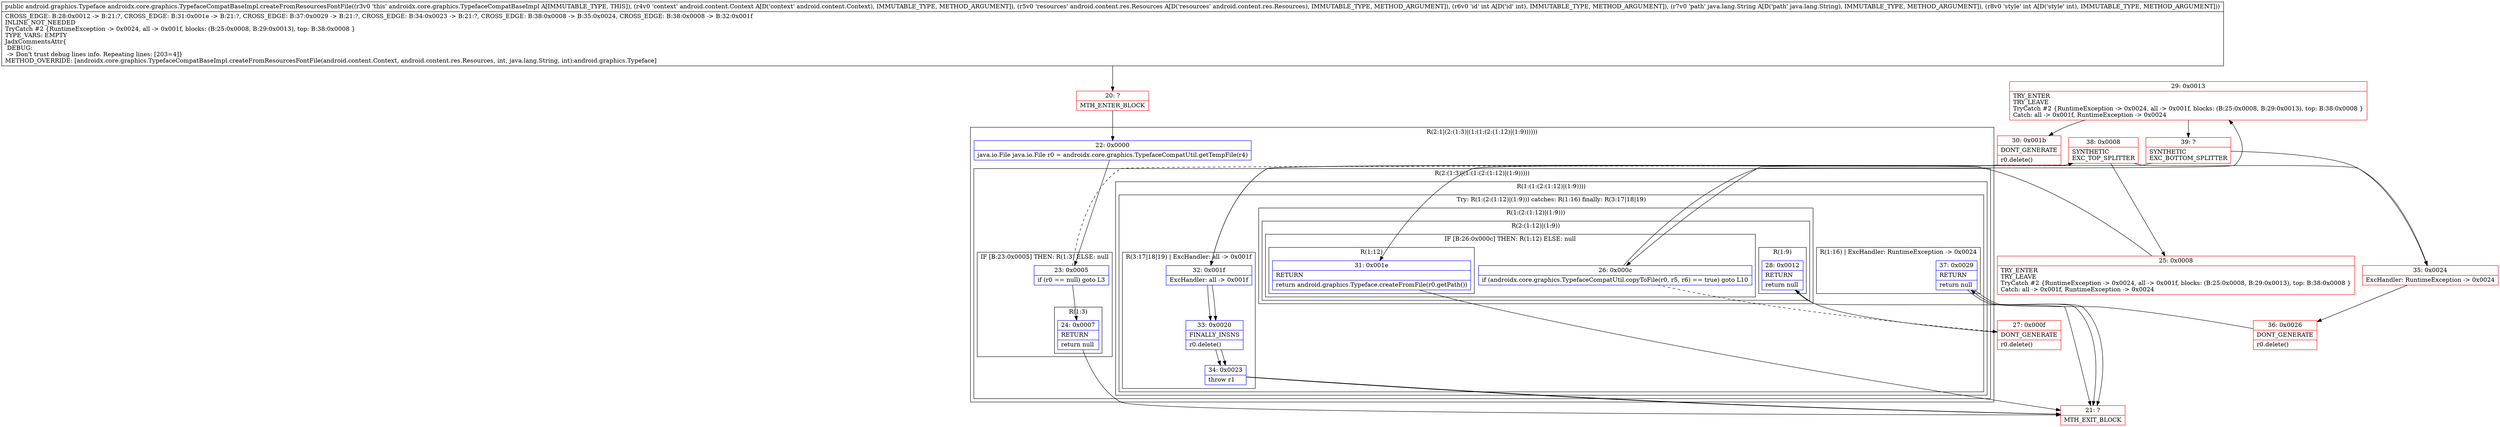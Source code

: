 digraph "CFG forandroidx.core.graphics.TypefaceCompatBaseImpl.createFromResourcesFontFile(Landroid\/content\/Context;Landroid\/content\/res\/Resources;ILjava\/lang\/String;I)Landroid\/graphics\/Typeface;" {
subgraph cluster_Region_829916965 {
label = "R(2:1|(2:(1:3)|(1:(1:(2:(1:12)|(1:9))))))";
node [shape=record,color=blue];
Node_22 [shape=record,label="{22\:\ 0x0000|java.io.File java.io.File r0 = androidx.core.graphics.TypefaceCompatUtil.getTempFile(r4)\l}"];
subgraph cluster_Region_1283545751 {
label = "R(2:(1:3)|(1:(1:(2:(1:12)|(1:9)))))";
node [shape=record,color=blue];
subgraph cluster_IfRegion_2033646523 {
label = "IF [B:23:0x0005] THEN: R(1:3) ELSE: null";
node [shape=record,color=blue];
Node_23 [shape=record,label="{23\:\ 0x0005|if (r0 == null) goto L3\l}"];
subgraph cluster_Region_487798265 {
label = "R(1:3)";
node [shape=record,color=blue];
Node_24 [shape=record,label="{24\:\ 0x0007|RETURN\l|return null\l}"];
}
}
subgraph cluster_Region_1764383076 {
label = "R(1:(1:(2:(1:12)|(1:9))))";
node [shape=record,color=blue];
subgraph cluster_TryCatchRegion_1154066141 {
label = "Try: R(1:(2:(1:12)|(1:9))) catches: R(1:16) finally: R(3:17|18|19)";
node [shape=record,color=blue];
subgraph cluster_Region_47847729 {
label = "R(1:(2:(1:12)|(1:9)))";
node [shape=record,color=blue];
subgraph cluster_Region_107108462 {
label = "R(2:(1:12)|(1:9))";
node [shape=record,color=blue];
subgraph cluster_IfRegion_2146453906 {
label = "IF [B:26:0x000c] THEN: R(1:12) ELSE: null";
node [shape=record,color=blue];
Node_26 [shape=record,label="{26\:\ 0x000c|if (androidx.core.graphics.TypefaceCompatUtil.copyToFile(r0, r5, r6) == true) goto L10\l}"];
subgraph cluster_Region_1480886107 {
label = "R(1:12)";
node [shape=record,color=blue];
Node_31 [shape=record,label="{31\:\ 0x001e|RETURN\l|return android.graphics.Typeface.createFromFile(r0.getPath())\l}"];
}
}
subgraph cluster_Region_1027129535 {
label = "R(1:9)";
node [shape=record,color=blue];
Node_28 [shape=record,label="{28\:\ 0x0012|RETURN\l|return null\l}"];
}
}
}
subgraph cluster_Region_885941899 {
label = "R(1:16) | ExcHandler: RuntimeException \-\> 0x0024\l";
node [shape=record,color=blue];
Node_37 [shape=record,label="{37\:\ 0x0029|RETURN\l|return null\l}"];
}
subgraph cluster_Region_1426554329 {
label = "R(3:17|18|19) | ExcHandler: all \-\> 0x001f\l";
node [shape=record,color=blue];
Node_32 [shape=record,label="{32\:\ 0x001f|ExcHandler: all \-\> 0x001f\l}"];
Node_33 [shape=record,label="{33\:\ 0x0020|FINALLY_INSNS\l|r0.delete()\l}"];
Node_34 [shape=record,label="{34\:\ 0x0023|throw r1\l}"];
}
}
}
}
}
subgraph cluster_Region_885941899 {
label = "R(1:16) | ExcHandler: RuntimeException \-\> 0x0024\l";
node [shape=record,color=blue];
Node_37 [shape=record,label="{37\:\ 0x0029|RETURN\l|return null\l}"];
}
subgraph cluster_Region_1426554329 {
label = "R(3:17|18|19) | ExcHandler: all \-\> 0x001f\l";
node [shape=record,color=blue];
Node_32 [shape=record,label="{32\:\ 0x001f|ExcHandler: all \-\> 0x001f\l}"];
Node_33 [shape=record,label="{33\:\ 0x0020|FINALLY_INSNS\l|r0.delete()\l}"];
Node_34 [shape=record,label="{34\:\ 0x0023|throw r1\l}"];
}
Node_20 [shape=record,color=red,label="{20\:\ ?|MTH_ENTER_BLOCK\l}"];
Node_21 [shape=record,color=red,label="{21\:\ ?|MTH_EXIT_BLOCK\l}"];
Node_38 [shape=record,color=red,label="{38\:\ 0x0008|SYNTHETIC\lEXC_TOP_SPLITTER\l}"];
Node_25 [shape=record,color=red,label="{25\:\ 0x0008|TRY_ENTER\lTRY_LEAVE\lTryCatch #2 \{RuntimeException \-\> 0x0024, all \-\> 0x001f, blocks: (B:25:0x0008, B:29:0x0013), top: B:38:0x0008 \}\lCatch: all \-\> 0x001f, RuntimeException \-\> 0x0024\l}"];
Node_27 [shape=record,color=red,label="{27\:\ 0x000f|DONT_GENERATE\l|r0.delete()\l}"];
Node_29 [shape=record,color=red,label="{29\:\ 0x0013|TRY_ENTER\lTRY_LEAVE\lTryCatch #2 \{RuntimeException \-\> 0x0024, all \-\> 0x001f, blocks: (B:25:0x0008, B:29:0x0013), top: B:38:0x0008 \}\lCatch: all \-\> 0x001f, RuntimeException \-\> 0x0024\l}"];
Node_30 [shape=record,color=red,label="{30\:\ 0x001b|DONT_GENERATE\l|r0.delete()\l}"];
Node_39 [shape=record,color=red,label="{39\:\ ?|SYNTHETIC\lEXC_BOTTOM_SPLITTER\l}"];
Node_35 [shape=record,color=red,label="{35\:\ 0x0024|ExcHandler: RuntimeException \-\> 0x0024\l}"];
Node_36 [shape=record,color=red,label="{36\:\ 0x0026|DONT_GENERATE\l|r0.delete()\l}"];
MethodNode[shape=record,label="{public android.graphics.Typeface androidx.core.graphics.TypefaceCompatBaseImpl.createFromResourcesFontFile((r3v0 'this' androidx.core.graphics.TypefaceCompatBaseImpl A[IMMUTABLE_TYPE, THIS]), (r4v0 'context' android.content.Context A[D('context' android.content.Context), IMMUTABLE_TYPE, METHOD_ARGUMENT]), (r5v0 'resources' android.content.res.Resources A[D('resources' android.content.res.Resources), IMMUTABLE_TYPE, METHOD_ARGUMENT]), (r6v0 'id' int A[D('id' int), IMMUTABLE_TYPE, METHOD_ARGUMENT]), (r7v0 'path' java.lang.String A[D('path' java.lang.String), IMMUTABLE_TYPE, METHOD_ARGUMENT]), (r8v0 'style' int A[D('style' int), IMMUTABLE_TYPE, METHOD_ARGUMENT]))  | CROSS_EDGE: B:28:0x0012 \-\> B:21:?, CROSS_EDGE: B:31:0x001e \-\> B:21:?, CROSS_EDGE: B:37:0x0029 \-\> B:21:?, CROSS_EDGE: B:34:0x0023 \-\> B:21:?, CROSS_EDGE: B:38:0x0008 \-\> B:35:0x0024, CROSS_EDGE: B:38:0x0008 \-\> B:32:0x001f\lINLINE_NOT_NEEDED\lTryCatch #2 \{RuntimeException \-\> 0x0024, all \-\> 0x001f, blocks: (B:25:0x0008, B:29:0x0013), top: B:38:0x0008 \}\lTYPE_VARS: EMPTY\lJadxCommentsAttr\{\l DEBUG: \l \-\> Don't trust debug lines info. Repeating lines: [203=4]\}\lMETHOD_OVERRIDE: [androidx.core.graphics.TypefaceCompatBaseImpl.createFromResourcesFontFile(android.content.Context, android.content.res.Resources, int, java.lang.String, int):android.graphics.Typeface]\l}"];
MethodNode -> Node_20;Node_22 -> Node_23;
Node_23 -> Node_24;
Node_23 -> Node_38[style=dashed];
Node_24 -> Node_21;
Node_26 -> Node_27[style=dashed];
Node_26 -> Node_29;
Node_31 -> Node_21;
Node_28 -> Node_21;
Node_37 -> Node_21;
Node_32 -> Node_33;
Node_33 -> Node_34;
Node_34 -> Node_21;
Node_37 -> Node_21;
Node_32 -> Node_33;
Node_33 -> Node_34;
Node_34 -> Node_21;
Node_20 -> Node_22;
Node_38 -> Node_25;
Node_38 -> Node_35;
Node_38 -> Node_32;
Node_25 -> Node_26;
Node_27 -> Node_28;
Node_29 -> Node_30;
Node_29 -> Node_39;
Node_30 -> Node_31;
Node_39 -> Node_35;
Node_39 -> Node_32;
Node_35 -> Node_36;
Node_36 -> Node_37;
}

